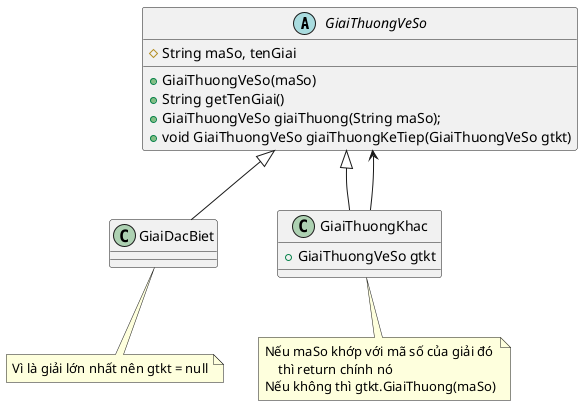 @startuml
'https://plantuml.com/class-diagram

abstract GiaiThuongVeSo{
    # String maSo, tenGiai
    + GiaiThuongVeSo(maSo)
    + String getTenGiai()
    + GiaiThuongVeSo giaiThuong(String maSo);
    + void GiaiThuongVeSo giaiThuongKeTiep(GiaiThuongVeSo gtkt)
}

class GiaiDacBiet extends GiaiThuongVeSo{

}


note bottom of GiaiDacBiet
    Vì là giải lớn nhất nên gtkt = null
end note

class GiaiThuongKhac extends GiaiThuongVeSo{
    + GiaiThuongVeSo gtkt
}

note bottom of GiaiThuongKhac
    Nếu maSo khớp với mã số của giải đó
        thì return chính nó
    Nếu không thì gtkt.GiaiThuong(maSo)
end note

GiaiThuongKhac --> GiaiThuongVeSo
@enduml